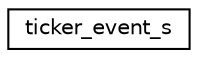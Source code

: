 digraph "Graphical Class Hierarchy"
{
 // LATEX_PDF_SIZE
  edge [fontname="Helvetica",fontsize="10",labelfontname="Helvetica",labelfontsize="10"];
  node [fontname="Helvetica",fontsize="10",shape=record];
  rankdir="LR";
  Node0 [label="ticker_event_s",height=0.2,width=0.4,color="black", fillcolor="white", style="filled",URL="$structticker__event__s.html",tooltip=" "];
}
